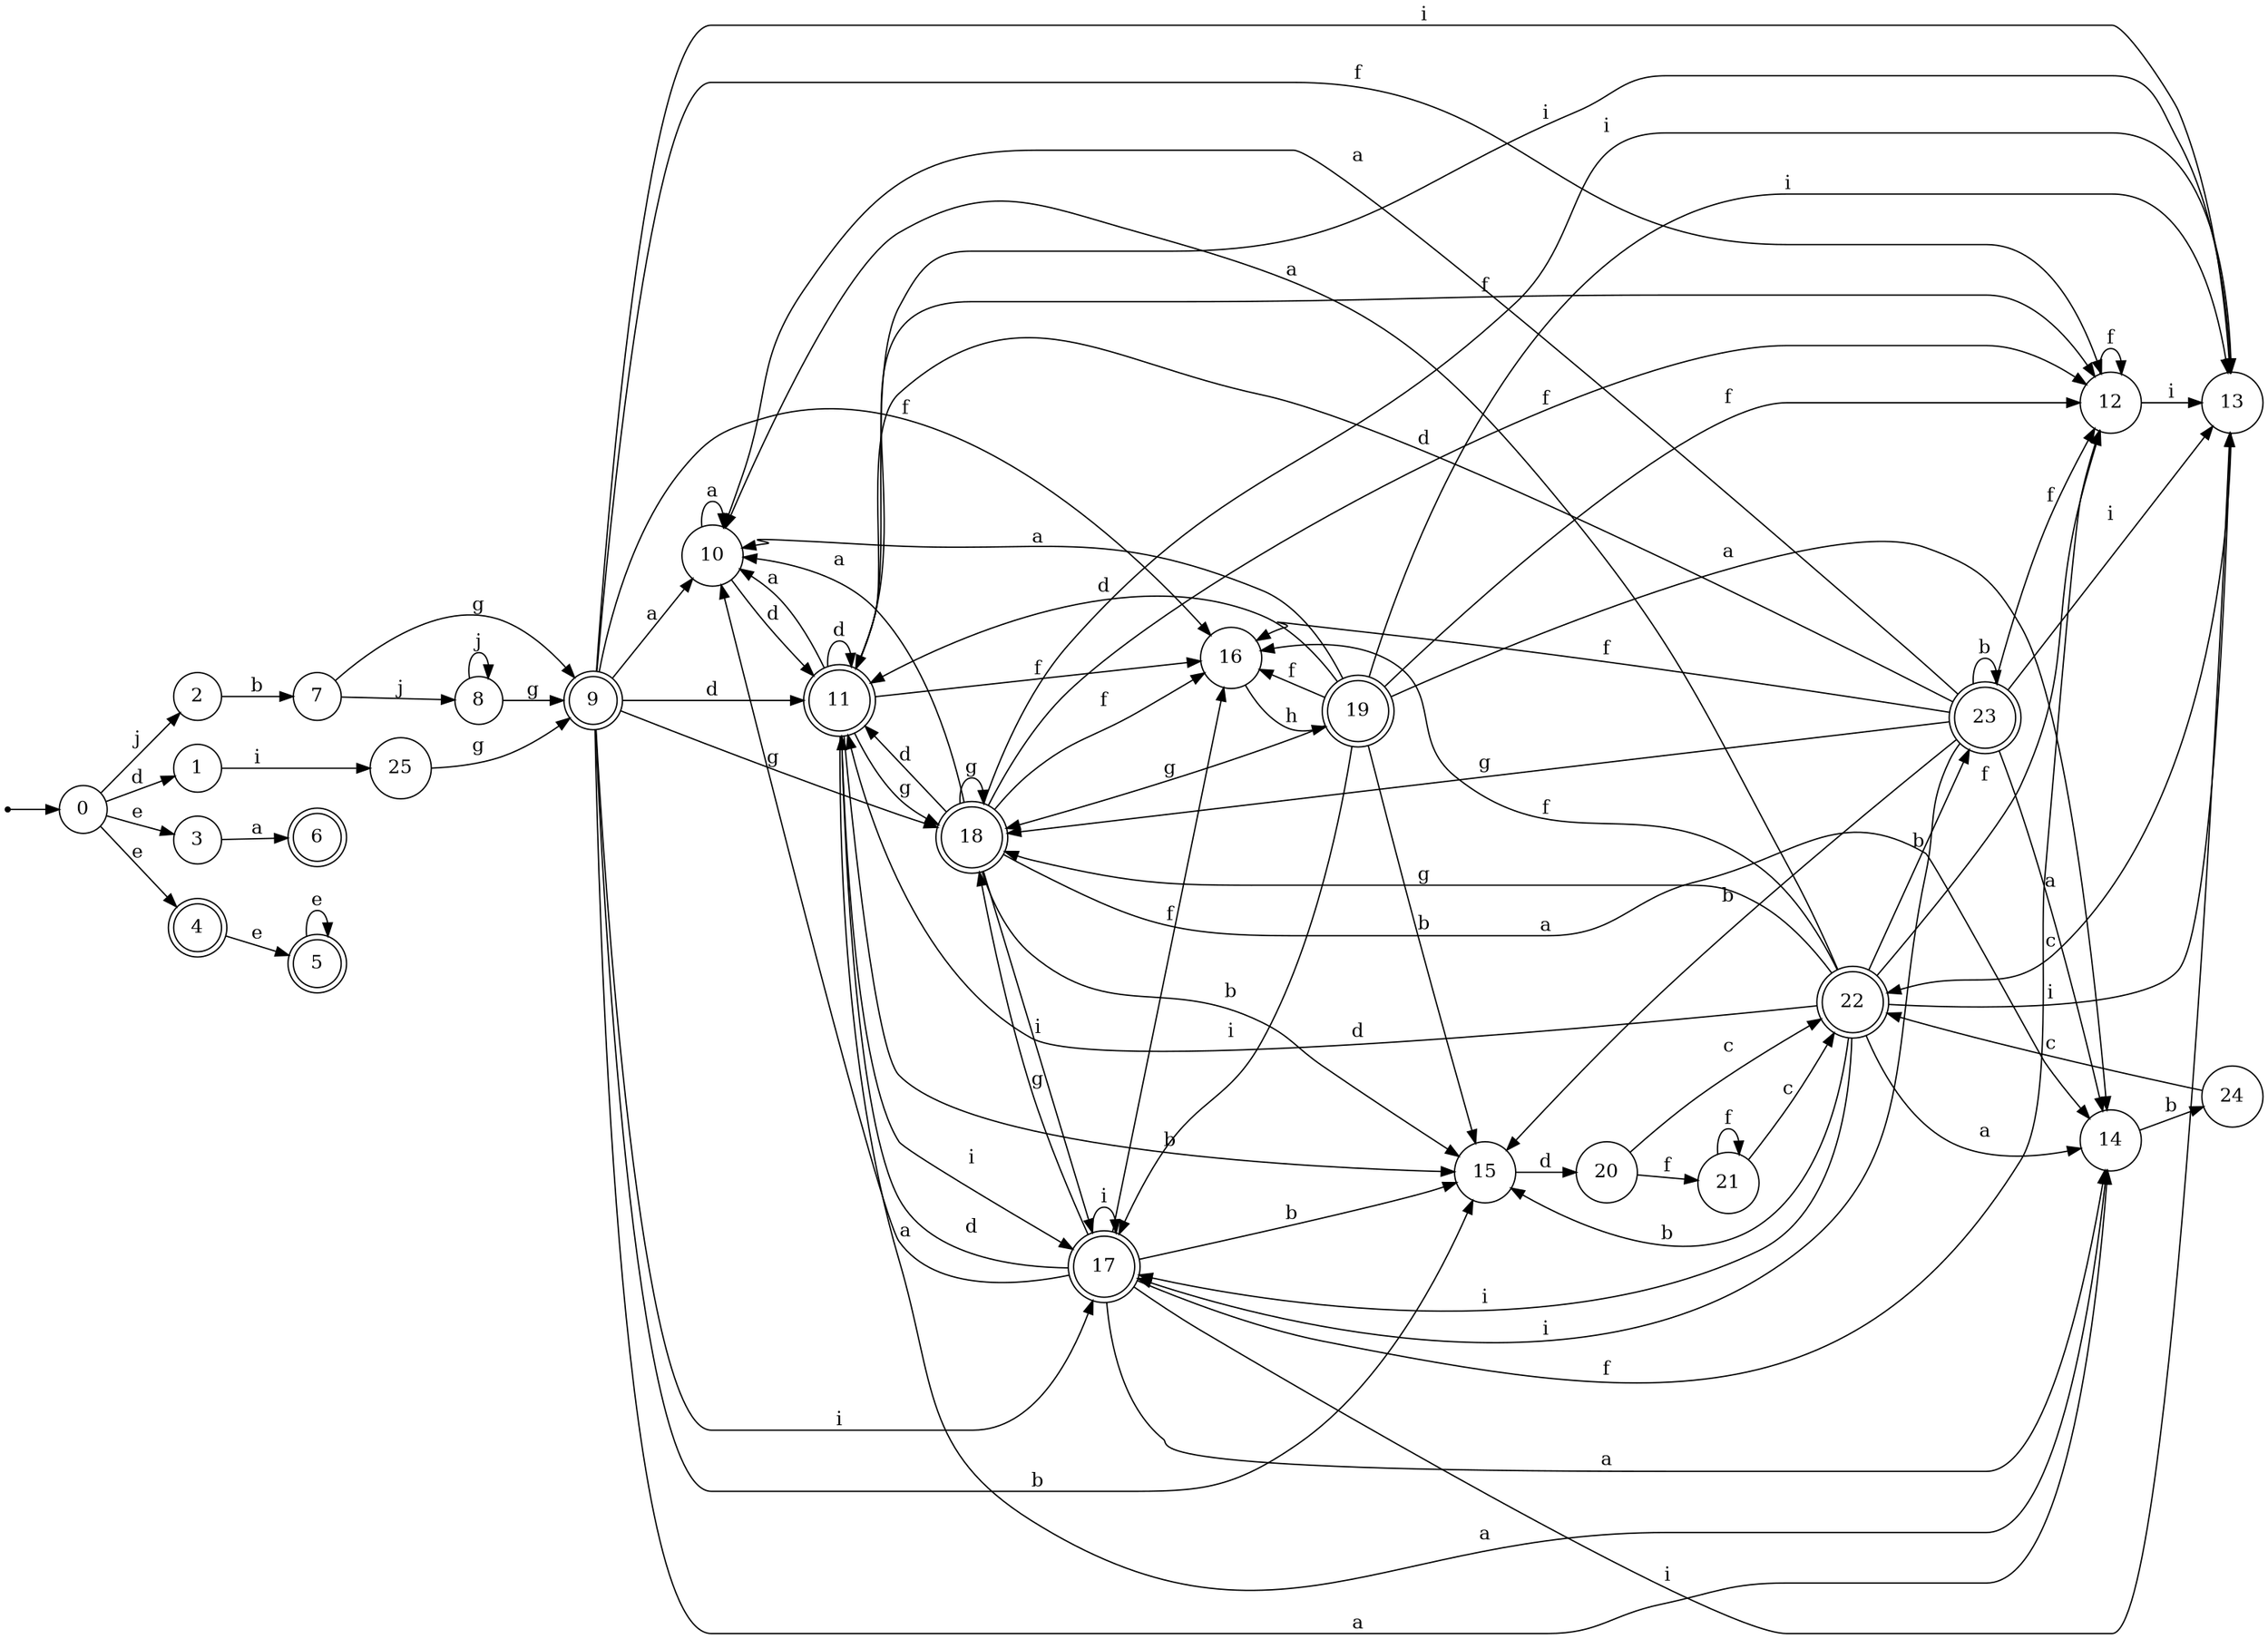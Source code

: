 digraph finite_state_machine {
rankdir=LR;
size="20,20";
node [shape = point]; "dummy0"
node [shape = circle]; "0";
"dummy0" -> "0";
node [shape = circle]; "1";
node [shape = circle]; "2";
node [shape = circle]; "3";
node [shape = doublecircle]; "4";node [shape = doublecircle]; "5";node [shape = doublecircle]; "6";node [shape = circle]; "7";
node [shape = circle]; "8";
node [shape = doublecircle]; "9";node [shape = circle]; "10";
node [shape = doublecircle]; "11";node [shape = circle]; "12";
node [shape = circle]; "13";
node [shape = circle]; "14";
node [shape = circle]; "15";
node [shape = circle]; "16";
node [shape = doublecircle]; "17";node [shape = doublecircle]; "18";node [shape = doublecircle]; "19";node [shape = circle]; "20";
node [shape = circle]; "21";
node [shape = doublecircle]; "22";node [shape = doublecircle]; "23";node [shape = circle]; "24";
node [shape = circle]; "25";
"0" -> "1" [label = "d"];
 "0" -> "2" [label = "j"];
 "0" -> "3" [label = "e"];
 "0" -> "4" [label = "e"];
 "4" -> "5" [label = "e"];
 "5" -> "5" [label = "e"];
 "3" -> "6" [label = "a"];
 "2" -> "7" [label = "b"];
 "7" -> "8" [label = "j"];
 "7" -> "9" [label = "g"];
 "9" -> "10" [label = "a"];
 "9" -> "14" [label = "a"];
 "9" -> "11" [label = "d"];
 "9" -> "16" [label = "f"];
 "9" -> "12" [label = "f"];
 "9" -> "17" [label = "i"];
 "9" -> "13" [label = "i"];
 "9" -> "15" [label = "b"];
 "9" -> "18" [label = "g"];
 "18" -> "18" [label = "g"];
 "18" -> "10" [label = "a"];
 "18" -> "14" [label = "a"];
 "18" -> "11" [label = "d"];
 "18" -> "16" [label = "f"];
 "18" -> "12" [label = "f"];
 "18" -> "17" [label = "i"];
 "18" -> "13" [label = "i"];
 "18" -> "15" [label = "b"];
 "17" -> "17" [label = "i"];
 "17" -> "13" [label = "i"];
 "17" -> "10" [label = "a"];
 "17" -> "14" [label = "a"];
 "17" -> "11" [label = "d"];
 "17" -> "16" [label = "f"];
 "17" -> "12" [label = "f"];
 "17" -> "15" [label = "b"];
 "17" -> "18" [label = "g"];
 "16" -> "19" [label = "h"];
 "19" -> "16" [label = "f"];
 "19" -> "12" [label = "f"];
 "19" -> "10" [label = "a"];
 "19" -> "14" [label = "a"];
 "19" -> "11" [label = "d"];
 "19" -> "17" [label = "i"];
 "19" -> "13" [label = "i"];
 "19" -> "15" [label = "b"];
 "19" -> "18" [label = "g"];
 "15" -> "20" [label = "d"];
 "20" -> "21" [label = "f"];
 "20" -> "22" [label = "c"];
 "22" -> "16" [label = "f"];
 "22" -> "12" [label = "f"];
 "22" -> "17" [label = "i"];
 "22" -> "13" [label = "i"];
 "22" -> "10" [label = "a"];
 "22" -> "14" [label = "a"];
 "22" -> "23" [label = "b"];
 "22" -> "15" [label = "b"];
 "22" -> "11" [label = "d"];
 "22" -> "18" [label = "g"];
 "23" -> "15" [label = "b"];
 "23" -> "23" [label = "b"];
 "23" -> "16" [label = "f"];
 "23" -> "12" [label = "f"];
 "23" -> "17" [label = "i"];
 "23" -> "13" [label = "i"];
 "23" -> "10" [label = "a"];
 "23" -> "14" [label = "a"];
 "23" -> "11" [label = "d"];
 "23" -> "18" [label = "g"];
 "21" -> "21" [label = "f"];
 "21" -> "22" [label = "c"];
 "14" -> "24" [label = "b"];
 "24" -> "22" [label = "c"];
 "13" -> "22" [label = "c"];
 "12" -> "12" [label = "f"];
 "12" -> "13" [label = "i"];
 "11" -> "11" [label = "d"];
 "11" -> "10" [label = "a"];
 "11" -> "14" [label = "a"];
 "11" -> "16" [label = "f"];
 "11" -> "12" [label = "f"];
 "11" -> "17" [label = "i"];
 "11" -> "13" [label = "i"];
 "11" -> "15" [label = "b"];
 "11" -> "18" [label = "g"];
 "10" -> "10" [label = "a"];
 "10" -> "11" [label = "d"];
 "8" -> "8" [label = "j"];
 "8" -> "9" [label = "g"];
 "1" -> "25" [label = "i"];
 "25" -> "9" [label = "g"];
 }
